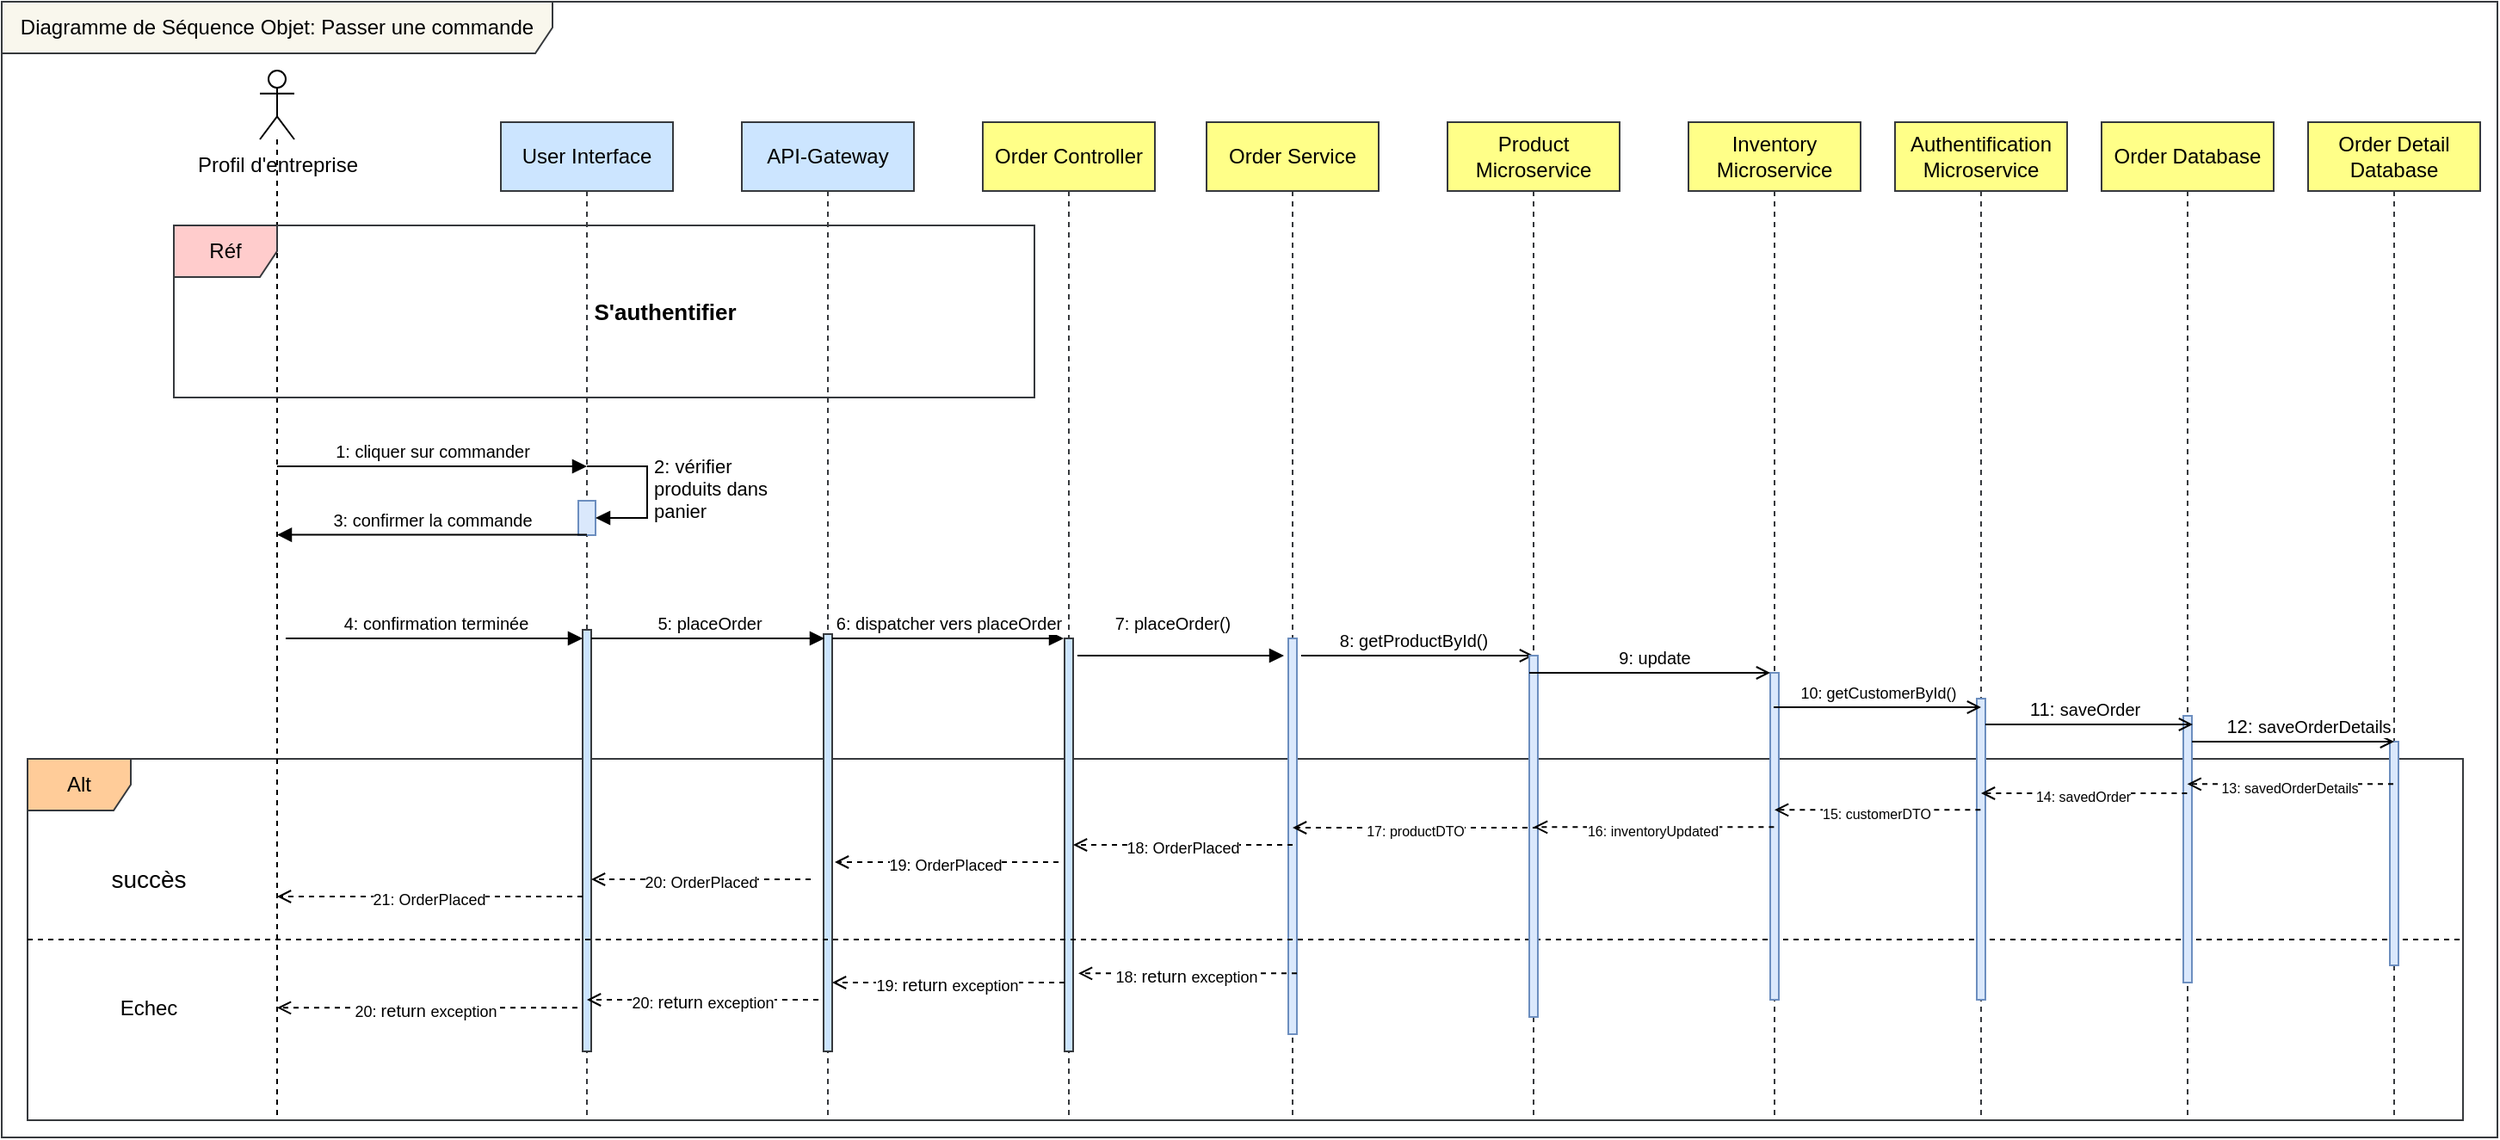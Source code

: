 <mxfile version="24.7.16">
  <diagram name="Page-1" id="Vj2fXtDcxGoJhjf4LWHA">
    <mxGraphModel dx="833" dy="432" grid="1" gridSize="10" guides="1" tooltips="1" connect="1" arrows="1" fold="1" page="1" pageScale="1" pageWidth="850" pageHeight="1100" math="0" shadow="0">
      <root>
        <mxCell id="0" />
        <mxCell id="1" parent="0" />
        <mxCell id="J7M1iKPz1tLLwmHf_Go_-1" value="Alt" style="shape=umlFrame;whiteSpace=wrap;html=1;pointerEvents=0;fillColor=#ffcc99;strokeColor=#36393d;" parent="1" vertex="1">
          <mxGeometry x="225" y="480" width="1415" height="210" as="geometry" />
        </mxCell>
        <mxCell id="J7M1iKPz1tLLwmHf_Go_-2" value="" style="shape=umlLifeline;perimeter=lifelinePerimeter;whiteSpace=wrap;html=1;container=1;dropTarget=0;collapsible=0;recursiveResize=0;outlineConnect=0;portConstraint=eastwest;newEdgeStyle={&quot;curved&quot;:0,&quot;rounded&quot;:0};participant=umlActor;size=40;" parent="1" vertex="1">
          <mxGeometry x="360" y="80" width="20" height="610" as="geometry" />
        </mxCell>
        <mxCell id="J7M1iKPz1tLLwmHf_Go_-5" value="User Interface" style="shape=umlLifeline;perimeter=lifelinePerimeter;whiteSpace=wrap;html=1;container=1;dropTarget=0;collapsible=0;recursiveResize=0;outlineConnect=0;portConstraint=eastwest;newEdgeStyle={&quot;curved&quot;:0,&quot;rounded&quot;:0};fillColor=#cce5ff;strokeColor=#36393d;" parent="1" vertex="1">
          <mxGeometry x="500" y="110" width="100" height="580" as="geometry" />
        </mxCell>
        <mxCell id="J7M1iKPz1tLLwmHf_Go_-7" value="" style="html=1;points=[[0,0,0,0,5],[0,1,0,0,-5],[1,0,0,0,5],[1,1,0,0,-5]];perimeter=orthogonalPerimeter;outlineConnect=0;targetShapes=umlLifeline;portConstraint=eastwest;newEdgeStyle={&quot;curved&quot;:0,&quot;rounded&quot;:0};fillColor=#cce5ff;strokeColor=#36393d;" parent="J7M1iKPz1tLLwmHf_Go_-5" vertex="1">
          <mxGeometry x="47.5" y="295" width="5" height="245" as="geometry" />
        </mxCell>
        <mxCell id="fEn0n0unOJq2FUW5Gldk-1" value="" style="html=1;points=[[0,0,0,0,5],[0,1,0,0,-5],[1,0,0,0,5],[1,1,0,0,-5]];perimeter=orthogonalPerimeter;outlineConnect=0;targetShapes=umlLifeline;portConstraint=eastwest;newEdgeStyle={&quot;curved&quot;:0,&quot;rounded&quot;:0};fillColor=#dae8fc;strokeColor=#6c8ebf;" parent="J7M1iKPz1tLLwmHf_Go_-5" vertex="1">
          <mxGeometry x="45" y="220" width="10" height="20" as="geometry" />
        </mxCell>
        <mxCell id="J7M1iKPz1tLLwmHf_Go_-8" value="API-Gateway" style="shape=umlLifeline;perimeter=lifelinePerimeter;whiteSpace=wrap;html=1;container=1;dropTarget=0;collapsible=0;recursiveResize=0;outlineConnect=0;portConstraint=eastwest;newEdgeStyle={&quot;curved&quot;:0,&quot;rounded&quot;:0};fillColor=#cce5ff;strokeColor=#36393d;" parent="1" vertex="1">
          <mxGeometry x="640" y="110" width="100" height="580" as="geometry" />
        </mxCell>
        <mxCell id="J7M1iKPz1tLLwmHf_Go_-9" value="" style="html=1;points=[[0,0,0,0,5],[0,1,0,0,-5],[1,0,0,0,5],[1,1,0,0,-5]];perimeter=orthogonalPerimeter;outlineConnect=0;targetShapes=umlLifeline;portConstraint=eastwest;newEdgeStyle={&quot;curved&quot;:0,&quot;rounded&quot;:0};fillColor=#cce5ff;strokeColor=#36393d;" parent="J7M1iKPz1tLLwmHf_Go_-8" vertex="1">
          <mxGeometry x="47.5" y="297.5" width="5" height="242.5" as="geometry" />
        </mxCell>
        <mxCell id="J7M1iKPz1tLLwmHf_Go_-10" value="Order Controller" style="shape=umlLifeline;perimeter=lifelinePerimeter;whiteSpace=wrap;html=1;container=1;dropTarget=0;collapsible=0;recursiveResize=0;outlineConnect=0;portConstraint=eastwest;newEdgeStyle={&quot;curved&quot;:0,&quot;rounded&quot;:0};fillColor=#ffff88;strokeColor=#36393d;" parent="1" vertex="1">
          <mxGeometry x="780" y="110" width="100" height="580" as="geometry" />
        </mxCell>
        <mxCell id="J7M1iKPz1tLLwmHf_Go_-11" value="Order Service" style="shape=umlLifeline;perimeter=lifelinePerimeter;whiteSpace=wrap;html=1;container=1;dropTarget=0;collapsible=0;recursiveResize=0;outlineConnect=0;portConstraint=eastwest;newEdgeStyle={&quot;curved&quot;:0,&quot;rounded&quot;:0};fillColor=#ffff88;strokeColor=#36393d;" parent="1" vertex="1">
          <mxGeometry x="910" y="110" width="100" height="580" as="geometry" />
        </mxCell>
        <mxCell id="J7M1iKPz1tLLwmHf_Go_-12" value="Product Microservice" style="shape=umlLifeline;perimeter=lifelinePerimeter;whiteSpace=wrap;html=1;container=1;dropTarget=0;collapsible=0;recursiveResize=0;outlineConnect=0;portConstraint=eastwest;newEdgeStyle={&quot;curved&quot;:0,&quot;rounded&quot;:0};fillColor=#ffff88;strokeColor=#36393d;" parent="1" vertex="1">
          <mxGeometry x="1050" y="110" width="100" height="580" as="geometry" />
        </mxCell>
        <mxCell id="J7M1iKPz1tLLwmHf_Go_-13" value="Réf" style="shape=umlFrame;whiteSpace=wrap;html=1;pointerEvents=0;fillColor=#ffcccc;strokeColor=#36393d;" parent="1" vertex="1">
          <mxGeometry x="310" y="170" width="500" height="100" as="geometry" />
        </mxCell>
        <mxCell id="J7M1iKPz1tLLwmHf_Go_-14" value="&lt;b&gt;&lt;font style=&quot;font-size: 13px;&quot;&gt;S&#39;authentifier&lt;/font&gt;&lt;/b&gt;" style="text;html=1;align=center;verticalAlign=middle;resizable=0;points=[];autosize=1;strokeColor=none;fillColor=none;" parent="1" vertex="1">
          <mxGeometry x="540" y="205" width="110" height="30" as="geometry" />
        </mxCell>
        <mxCell id="J7M1iKPz1tLLwmHf_Go_-15" value="&lt;font style=&quot;font-size: 10px;&quot;&gt;1: cliquer sur commander&lt;br&gt;&lt;/font&gt;" style="html=1;verticalAlign=bottom;endArrow=block;curved=0;rounded=0;" parent="1" source="J7M1iKPz1tLLwmHf_Go_-2" edge="1">
          <mxGeometry width="80" relative="1" as="geometry">
            <mxPoint x="375.31" y="310" as="sourcePoint" />
            <mxPoint x="550" y="310" as="targetPoint" />
          </mxGeometry>
        </mxCell>
        <mxCell id="J7M1iKPz1tLLwmHf_Go_-16" value="&lt;font style=&quot;font-size: 10px;&quot;&gt;3: confirmer la commande&lt;br&gt;&lt;/font&gt;" style="html=1;verticalAlign=bottom;endArrow=block;curved=0;rounded=0;" parent="1" target="J7M1iKPz1tLLwmHf_Go_-2" edge="1">
          <mxGeometry width="80" relative="1" as="geometry">
            <mxPoint x="550" y="349.76" as="sourcePoint" />
            <mxPoint x="375.5" y="349.76" as="targetPoint" />
          </mxGeometry>
        </mxCell>
        <mxCell id="J7M1iKPz1tLLwmHf_Go_-17" value="&lt;font style=&quot;font-size: 10px;&quot;&gt;4: confirmation terminée&lt;br&gt;&lt;/font&gt;" style="html=1;verticalAlign=bottom;endArrow=block;curved=0;rounded=0;entryX=0;entryY=0;entryDx=0;entryDy=5;entryPerimeter=0;" parent="1" target="J7M1iKPz1tLLwmHf_Go_-7" edge="1">
          <mxGeometry width="80" relative="1" as="geometry">
            <mxPoint x="375" y="410" as="sourcePoint" />
            <mxPoint x="540" y="410" as="targetPoint" />
          </mxGeometry>
        </mxCell>
        <mxCell id="J7M1iKPz1tLLwmHf_Go_-18" value="&lt;font style=&quot;font-size: 10px;&quot;&gt;5: placeOrder&lt;br&gt;&lt;/font&gt;" style="html=1;verticalAlign=bottom;endArrow=block;curved=0;rounded=0;exitX=1;exitY=0;exitDx=0;exitDy=5;exitPerimeter=0;" parent="1" source="J7M1iKPz1tLLwmHf_Go_-7" edge="1">
          <mxGeometry width="80" relative="1" as="geometry">
            <mxPoint x="560" y="410" as="sourcePoint" />
            <mxPoint x="688" y="410" as="targetPoint" />
          </mxGeometry>
        </mxCell>
        <mxCell id="J7M1iKPz1tLLwmHf_Go_-19" value="" style="html=1;points=[[0,0,0,0,5],[0,1,0,0,-5],[1,0,0,0,5],[1,1,0,0,-5]];perimeter=orthogonalPerimeter;outlineConnect=0;targetShapes=umlLifeline;portConstraint=eastwest;newEdgeStyle={&quot;curved&quot;:0,&quot;rounded&quot;:0};fillColor=#cce5ff;strokeColor=#36393d;" parent="1" vertex="1">
          <mxGeometry x="827.5" y="410" width="5" height="240" as="geometry" />
        </mxCell>
        <mxCell id="J7M1iKPz1tLLwmHf_Go_-20" value="" style="html=1;points=[[0,0,0,0,5],[0,1,0,0,-5],[1,0,0,0,5],[1,1,0,0,-5]];perimeter=orthogonalPerimeter;outlineConnect=0;targetShapes=umlLifeline;portConstraint=eastwest;newEdgeStyle={&quot;curved&quot;:0,&quot;rounded&quot;:0};fillColor=#dae8fc;strokeColor=#6c8ebf;" parent="1" vertex="1">
          <mxGeometry x="957.5" y="410" width="5" height="230" as="geometry" />
        </mxCell>
        <mxCell id="J7M1iKPz1tLLwmHf_Go_-21" value="&lt;font style=&quot;font-size: 10px;&quot;&gt;6: dispatcher vers &lt;font style=&quot;font-size: 10px;&quot;&gt;placeOrder&lt;/font&gt;&lt;/font&gt;" style="html=1;verticalAlign=bottom;endArrow=block;curved=0;rounded=0;" parent="1" source="J7M1iKPz1tLLwmHf_Go_-9" edge="1">
          <mxGeometry x="-0.003" width="80" relative="1" as="geometry">
            <mxPoint x="697" y="410" as="sourcePoint" />
            <mxPoint x="827" y="410" as="targetPoint" />
            <mxPoint as="offset" />
          </mxGeometry>
        </mxCell>
        <mxCell id="J7M1iKPz1tLLwmHf_Go_-22" value="&lt;font style=&quot;font-size: 10px;&quot;&gt;7:&amp;nbsp;&lt;font style=&quot;font-size: 10px;&quot;&gt;placeOrder&lt;/font&gt;&lt;font style=&quot;font-size: 10px;&quot;&gt;()&lt;/font&gt;&lt;/font&gt;" style="html=1;verticalAlign=bottom;endArrow=block;rounded=0;" parent="1" edge="1">
          <mxGeometry x="-0.08" y="10" width="80" relative="1" as="geometry">
            <mxPoint x="835" y="420.0" as="sourcePoint" />
            <mxPoint x="955" y="420.0" as="targetPoint" />
            <mxPoint as="offset" />
          </mxGeometry>
        </mxCell>
        <mxCell id="J7M1iKPz1tLLwmHf_Go_-32" value="Echec" style="text;html=1;align=center;verticalAlign=middle;resizable=0;points=[];autosize=1;strokeColor=none;fillColor=none;" parent="1" vertex="1">
          <mxGeometry x="265" y="610" width="60" height="30" as="geometry" />
        </mxCell>
        <mxCell id="J7M1iKPz1tLLwmHf_Go_-33" value="&lt;h2 style=&quot;font-size: 17px;&quot; class=&quot;AdresseDefinition&quot;&gt;&#x9;&#x9;&#x9;&#x9;&lt;font style=&quot;font-size: 14px; font-weight: normal;&quot;&gt;succès&lt;/font&gt;&lt;/h2&gt;" style="text;html=1;align=center;verticalAlign=middle;resizable=0;points=[];autosize=1;strokeColor=none;fillColor=none;" parent="1" vertex="1">
          <mxGeometry x="260" y="520" width="70" height="60" as="geometry" />
        </mxCell>
        <mxCell id="J7M1iKPz1tLLwmHf_Go_-38" value="" style="line;strokeWidth=1;fillColor=none;align=left;verticalAlign=middle;spacingTop=-1;spacingLeft=3;spacingRight=3;rotatable=0;labelPosition=right;points=[];portConstraint=eastwest;strokeColor=inherit;dashed=1;" parent="1" vertex="1">
          <mxGeometry x="225" y="581" width="1415" height="8" as="geometry" />
        </mxCell>
        <mxCell id="J7M1iKPz1tLLwmHf_Go_-39" value="Diagramme de Séquence Objet: Passer une commande" style="shape=umlFrame;whiteSpace=wrap;html=1;pointerEvents=0;width=320;height=30;fillColor=#f9f7ed;strokeColor=#36393d;" parent="1" vertex="1">
          <mxGeometry x="210" y="40" width="1450" height="660" as="geometry" />
        </mxCell>
        <mxCell id="J7M1iKPz1tLLwmHf_Go_-40" value="Profil d&#39;entreprise" style="text;html=1;align=center;verticalAlign=middle;resizable=0;points=[];autosize=1;strokeColor=none;fillColor=none;" parent="1" vertex="1">
          <mxGeometry x="310" y="120" width="120" height="30" as="geometry" />
        </mxCell>
        <mxCell id="fEn0n0unOJq2FUW5Gldk-2" value="&lt;div&gt;2: vérifier&amp;nbsp;&lt;/div&gt;&lt;div&gt;produits dans &lt;br&gt;&lt;/div&gt;&lt;div&gt;panier&lt;br&gt;&lt;/div&gt;" style="html=1;align=left;spacingLeft=2;endArrow=block;rounded=0;edgeStyle=orthogonalEdgeStyle;curved=0;rounded=0;" parent="1" target="fEn0n0unOJq2FUW5Gldk-1" edge="1">
          <mxGeometry relative="1" as="geometry">
            <mxPoint x="550" y="310" as="sourcePoint" />
            <Array as="points">
              <mxPoint x="585" y="340" />
            </Array>
          </mxGeometry>
        </mxCell>
        <mxCell id="fEn0n0unOJq2FUW5Gldk-5" value="Inventory Microservice" style="shape=umlLifeline;perimeter=lifelinePerimeter;whiteSpace=wrap;html=1;container=1;dropTarget=0;collapsible=0;recursiveResize=0;outlineConnect=0;portConstraint=eastwest;newEdgeStyle={&quot;curved&quot;:0,&quot;rounded&quot;:0};fillColor=#ffff88;strokeColor=#36393d;" parent="1" vertex="1">
          <mxGeometry x="1190" y="110" width="100" height="580" as="geometry" />
        </mxCell>
        <mxCell id="fEn0n0unOJq2FUW5Gldk-25" value="" style="html=1;points=[[0,0,0,0,5],[0,1,0,0,-5],[1,0,0,0,5],[1,1,0,0,-5]];perimeter=orthogonalPerimeter;outlineConnect=0;targetShapes=umlLifeline;portConstraint=eastwest;newEdgeStyle={&quot;curved&quot;:0,&quot;rounded&quot;:0};fillColor=#dae8fc;strokeColor=#6c8ebf;" parent="fEn0n0unOJq2FUW5Gldk-5" vertex="1">
          <mxGeometry x="47.5" y="320" width="5" height="190" as="geometry" />
        </mxCell>
        <mxCell id="fEn0n0unOJq2FUW5Gldk-6" value="Order Database" style="shape=umlLifeline;perimeter=lifelinePerimeter;whiteSpace=wrap;html=1;container=1;dropTarget=0;collapsible=0;recursiveResize=0;outlineConnect=0;portConstraint=eastwest;newEdgeStyle={&quot;curved&quot;:0,&quot;rounded&quot;:0};fillColor=#ffff88;strokeColor=#36393d;" parent="1" vertex="1">
          <mxGeometry x="1430" y="110" width="100" height="580" as="geometry" />
        </mxCell>
        <mxCell id="fEn0n0unOJq2FUW5Gldk-28" value="" style="html=1;points=[[0,0,0,0,5],[0,1,0,0,-5],[1,0,0,0,5],[1,1,0,0,-5]];perimeter=orthogonalPerimeter;outlineConnect=0;targetShapes=umlLifeline;portConstraint=eastwest;newEdgeStyle={&quot;curved&quot;:0,&quot;rounded&quot;:0};fillColor=#dae8fc;strokeColor=#6c8ebf;" parent="fEn0n0unOJq2FUW5Gldk-6" vertex="1">
          <mxGeometry x="47.5" y="345" width="5" height="155" as="geometry" />
        </mxCell>
        <mxCell id="fEn0n0unOJq2FUW5Gldk-7" value="&lt;font style=&quot;font-size: 10px;&quot;&gt;8: getProductById()&lt;/font&gt;" style="html=1;verticalAlign=bottom;endArrow=open;rounded=0;endFill=0;exitX=1;exitY=0;exitDx=0;exitDy=5;exitPerimeter=0;" parent="1" edge="1">
          <mxGeometry x="-0.037" width="80" relative="1" as="geometry">
            <mxPoint x="965" y="420" as="sourcePoint" />
            <mxPoint x="1100" y="420" as="targetPoint" />
            <mxPoint as="offset" />
          </mxGeometry>
        </mxCell>
        <mxCell id="fEn0n0unOJq2FUW5Gldk-11" value="Authentification Microservice" style="shape=umlLifeline;perimeter=lifelinePerimeter;whiteSpace=wrap;html=1;container=1;dropTarget=0;collapsible=0;recursiveResize=0;outlineConnect=0;portConstraint=eastwest;newEdgeStyle={&quot;curved&quot;:0,&quot;rounded&quot;:0};fillColor=#ffff88;strokeColor=#36393d;" parent="1" vertex="1">
          <mxGeometry x="1310" y="110" width="100" height="580" as="geometry" />
        </mxCell>
        <mxCell id="fEn0n0unOJq2FUW5Gldk-50" value="" style="html=1;points=[[0,0,0,0,5],[0,1,0,0,-5],[1,0,0,0,5],[1,1,0,0,-5]];perimeter=orthogonalPerimeter;outlineConnect=0;targetShapes=umlLifeline;portConstraint=eastwest;newEdgeStyle={&quot;curved&quot;:0,&quot;rounded&quot;:0};fillColor=#dae8fc;strokeColor=#6c8ebf;" parent="fEn0n0unOJq2FUW5Gldk-11" vertex="1">
          <mxGeometry x="47.5" y="335" width="5" height="175" as="geometry" />
        </mxCell>
        <mxCell id="fEn0n0unOJq2FUW5Gldk-12" value="&lt;font style=&quot;font-size: 9px;&quot;&gt;10: getCustomerById()&lt;/font&gt;" style="html=1;verticalAlign=bottom;endArrow=open;rounded=0;endFill=0;" parent="1" edge="1">
          <mxGeometry x="0.004" width="80" relative="1" as="geometry">
            <mxPoint x="1239.5" y="450" as="sourcePoint" />
            <mxPoint x="1360" y="450" as="targetPoint" />
            <mxPoint as="offset" />
          </mxGeometry>
        </mxCell>
        <mxCell id="fEn0n0unOJq2FUW5Gldk-14" value="Order Detail Database" style="shape=umlLifeline;perimeter=lifelinePerimeter;whiteSpace=wrap;html=1;container=1;dropTarget=0;collapsible=0;recursiveResize=0;outlineConnect=0;portConstraint=eastwest;newEdgeStyle={&quot;curved&quot;:0,&quot;rounded&quot;:0};fillColor=#ffff88;strokeColor=#36393d;" parent="1" vertex="1">
          <mxGeometry x="1550" y="110" width="100" height="580" as="geometry" />
        </mxCell>
        <mxCell id="fEn0n0unOJq2FUW5Gldk-36" value="" style="html=1;points=[[0,0,0,0,5],[0,1,0,0,-5],[1,0,0,0,5],[1,1,0,0,-5]];perimeter=orthogonalPerimeter;outlineConnect=0;targetShapes=umlLifeline;portConstraint=eastwest;newEdgeStyle={&quot;curved&quot;:0,&quot;rounded&quot;:0};fillColor=#dae8fc;strokeColor=#6c8ebf;" parent="fEn0n0unOJq2FUW5Gldk-14" vertex="1">
          <mxGeometry x="47.5" y="360" width="5" height="130" as="geometry" />
        </mxCell>
        <mxCell id="fEn0n0unOJq2FUW5Gldk-15" value="12: &lt;font style=&quot;font-size: 10px;&quot;&gt;&lt;font style=&quot;font-size: 10px;&quot;&gt;saveOrderDetails&lt;/font&gt;&lt;/font&gt;" style="html=1;verticalAlign=bottom;endArrow=open;rounded=0;endFill=0;entryX=0.5;entryY=0.684;entryDx=0;entryDy=0;entryPerimeter=0;" parent="1" source="fEn0n0unOJq2FUW5Gldk-28" edge="1">
          <mxGeometry x="0.149" width="80" relative="1" as="geometry">
            <mxPoint x="1490" y="470" as="sourcePoint" />
            <mxPoint x="1600" y="470" as="targetPoint" />
            <mxPoint as="offset" />
          </mxGeometry>
        </mxCell>
        <mxCell id="fEn0n0unOJq2FUW5Gldk-44" value="" style="html=1;verticalAlign=bottom;endArrow=open;rounded=0;dashed=1;endFill=0;" parent="1" edge="1">
          <mxGeometry x="-0.08" y="10" width="80" relative="1" as="geometry">
            <mxPoint x="1599.5" y="494.66" as="sourcePoint" />
            <mxPoint x="1479.81" y="494.66" as="targetPoint" />
            <mxPoint as="offset" />
          </mxGeometry>
        </mxCell>
        <mxCell id="fEn0n0unOJq2FUW5Gldk-46" value="&lt;font style=&quot;font-size: 8px;&quot;&gt;13: savedOrderDetails&lt;/font&gt;" style="edgeLabel;html=1;align=center;verticalAlign=middle;resizable=0;points=[];" parent="fEn0n0unOJq2FUW5Gldk-44" vertex="1" connectable="0">
          <mxGeometry x="0.014" y="1" relative="1" as="geometry">
            <mxPoint as="offset" />
          </mxGeometry>
        </mxCell>
        <mxCell id="fEn0n0unOJq2FUW5Gldk-49" value="11: &lt;font style=&quot;font-size: 10px;&quot;&gt;&lt;font style=&quot;font-size: 10px;&quot;&gt;saveOrder&lt;/font&gt;&lt;/font&gt;" style="html=1;verticalAlign=bottom;endArrow=open;rounded=0;endFill=0;" parent="1" edge="1">
          <mxGeometry x="-0.046" width="80" relative="1" as="geometry">
            <mxPoint x="1362.5" y="460" as="sourcePoint" />
            <mxPoint x="1483" y="460" as="targetPoint" />
            <mxPoint as="offset" />
          </mxGeometry>
        </mxCell>
        <mxCell id="fEn0n0unOJq2FUW5Gldk-51" value="" style="html=1;points=[[0,0,0,0,5],[0,1,0,0,-5],[1,0,0,0,5],[1,1,0,0,-5]];perimeter=orthogonalPerimeter;outlineConnect=0;targetShapes=umlLifeline;portConstraint=eastwest;newEdgeStyle={&quot;curved&quot;:0,&quot;rounded&quot;:0};fillColor=#dae8fc;strokeColor=#6c8ebf;" parent="1" vertex="1">
          <mxGeometry x="1097.5" y="420" width="5" height="210" as="geometry" />
        </mxCell>
        <mxCell id="fEn0n0unOJq2FUW5Gldk-52" value="&lt;font style=&quot;font-size: 10px;&quot;&gt;9: update&lt;/font&gt;" style="html=1;verticalAlign=bottom;endArrow=open;rounded=0;endFill=0;exitX=1;exitY=0;exitDx=0;exitDy=5;exitPerimeter=0;" parent="1" target="fEn0n0unOJq2FUW5Gldk-25" edge="1">
          <mxGeometry x="0.036" width="80" relative="1" as="geometry">
            <mxPoint x="1097.5" y="430" as="sourcePoint" />
            <mxPoint x="1232.5" y="430" as="targetPoint" />
            <mxPoint as="offset" />
          </mxGeometry>
        </mxCell>
        <mxCell id="fEn0n0unOJq2FUW5Gldk-53" value="" style="html=1;verticalAlign=bottom;endArrow=open;rounded=0;dashed=1;endFill=0;" parent="1" edge="1">
          <mxGeometry x="-0.08" y="10" width="80" relative="1" as="geometry">
            <mxPoint x="1479.69" y="500.0" as="sourcePoint" />
            <mxPoint x="1360.0" y="500.0" as="targetPoint" />
            <mxPoint as="offset" />
          </mxGeometry>
        </mxCell>
        <mxCell id="fEn0n0unOJq2FUW5Gldk-54" value="&lt;font style=&quot;font-size: 8px;&quot;&gt;14: savedOrder&lt;/font&gt;" style="edgeLabel;html=1;align=center;verticalAlign=middle;resizable=0;points=[];" parent="fEn0n0unOJq2FUW5Gldk-53" vertex="1" connectable="0">
          <mxGeometry x="0.014" y="1" relative="1" as="geometry">
            <mxPoint as="offset" />
          </mxGeometry>
        </mxCell>
        <mxCell id="fEn0n0unOJq2FUW5Gldk-55" value="" style="html=1;verticalAlign=bottom;endArrow=open;rounded=0;dashed=1;endFill=0;" parent="1" edge="1">
          <mxGeometry x="-0.08" y="10" width="80" relative="1" as="geometry">
            <mxPoint x="1359.69" y="509.67" as="sourcePoint" />
            <mxPoint x="1240.0" y="509.67" as="targetPoint" />
            <mxPoint as="offset" />
          </mxGeometry>
        </mxCell>
        <mxCell id="fEn0n0unOJq2FUW5Gldk-56" value="&lt;font style=&quot;font-size: 8px;&quot;&gt;15: customerDTO&lt;/font&gt;" style="edgeLabel;html=1;align=center;verticalAlign=middle;resizable=0;points=[];" parent="fEn0n0unOJq2FUW5Gldk-55" vertex="1" connectable="0">
          <mxGeometry x="0.014" y="1" relative="1" as="geometry">
            <mxPoint as="offset" />
          </mxGeometry>
        </mxCell>
        <mxCell id="fEn0n0unOJq2FUW5Gldk-57" value="" style="html=1;verticalAlign=bottom;endArrow=open;rounded=0;dashed=1;endFill=0;" parent="1" target="J7M1iKPz1tLLwmHf_Go_-12" edge="1">
          <mxGeometry x="-0.08" y="10" width="80" relative="1" as="geometry">
            <mxPoint x="1239.69" y="519.67" as="sourcePoint" />
            <mxPoint x="1120.0" y="519.67" as="targetPoint" />
            <mxPoint as="offset" />
          </mxGeometry>
        </mxCell>
        <mxCell id="fEn0n0unOJq2FUW5Gldk-58" value="&lt;font style=&quot;font-size: 8px;&quot;&gt;16: inventoryUpdated&lt;br&gt;&lt;/font&gt;" style="edgeLabel;html=1;align=center;verticalAlign=middle;resizable=0;points=[];" parent="fEn0n0unOJq2FUW5Gldk-57" vertex="1" connectable="0">
          <mxGeometry x="0.014" y="1" relative="1" as="geometry">
            <mxPoint as="offset" />
          </mxGeometry>
        </mxCell>
        <mxCell id="fEn0n0unOJq2FUW5Gldk-59" value="" style="html=1;verticalAlign=bottom;endArrow=open;rounded=0;dashed=1;endFill=0;" parent="1" edge="1">
          <mxGeometry x="-0.08" y="10" width="80" relative="1" as="geometry">
            <mxPoint x="1102.5" y="520.0" as="sourcePoint" />
            <mxPoint x="960" y="520" as="targetPoint" />
            <mxPoint as="offset" />
          </mxGeometry>
        </mxCell>
        <mxCell id="fEn0n0unOJq2FUW5Gldk-60" value="&lt;font style=&quot;font-size: 8px;&quot;&gt;17: productDTO&lt;br&gt;&lt;/font&gt;" style="edgeLabel;html=1;align=center;verticalAlign=middle;resizable=0;points=[];" parent="fEn0n0unOJq2FUW5Gldk-59" vertex="1" connectable="0">
          <mxGeometry x="0.014" y="1" relative="1" as="geometry">
            <mxPoint as="offset" />
          </mxGeometry>
        </mxCell>
        <mxCell id="fEn0n0unOJq2FUW5Gldk-61" value="" style="html=1;verticalAlign=bottom;endArrow=open;rounded=0;dashed=1;endFill=0;" parent="1" target="J7M1iKPz1tLLwmHf_Go_-19" edge="1">
          <mxGeometry x="-0.08" y="10" width="80" relative="1" as="geometry">
            <mxPoint x="960" y="530" as="sourcePoint" />
            <mxPoint x="840" y="530" as="targetPoint" />
            <mxPoint as="offset" />
          </mxGeometry>
        </mxCell>
        <mxCell id="fEn0n0unOJq2FUW5Gldk-62" value="&lt;font style=&quot;font-size: 9px;&quot;&gt;18: OrderPlaced&lt;/font&gt;" style="edgeLabel;html=1;align=center;verticalAlign=middle;resizable=0;points=[];" parent="fEn0n0unOJq2FUW5Gldk-61" vertex="1" connectable="0">
          <mxGeometry x="0.014" y="1" relative="1" as="geometry">
            <mxPoint as="offset" />
          </mxGeometry>
        </mxCell>
        <mxCell id="fEn0n0unOJq2FUW5Gldk-64" value="" style="html=1;verticalAlign=bottom;endArrow=open;rounded=0;dashed=1;endFill=0;" parent="1" edge="1">
          <mxGeometry x="-0.08" y="10" width="80" relative="1" as="geometry">
            <mxPoint x="824" y="540" as="sourcePoint" />
            <mxPoint x="694" y="540" as="targetPoint" />
            <mxPoint as="offset" />
          </mxGeometry>
        </mxCell>
        <mxCell id="fEn0n0unOJq2FUW5Gldk-65" value="&lt;font style=&quot;font-size: 9px;&quot;&gt;19: OrderPlaced&lt;/font&gt;" style="edgeLabel;html=1;align=center;verticalAlign=middle;resizable=0;points=[];" parent="fEn0n0unOJq2FUW5Gldk-64" vertex="1" connectable="0">
          <mxGeometry x="0.014" y="1" relative="1" as="geometry">
            <mxPoint as="offset" />
          </mxGeometry>
        </mxCell>
        <mxCell id="fEn0n0unOJq2FUW5Gldk-66" value="" style="html=1;verticalAlign=bottom;endArrow=open;rounded=0;dashed=1;endFill=0;" parent="1" target="J7M1iKPz1tLLwmHf_Go_-7" edge="1">
          <mxGeometry x="-0.08" y="10" width="80" relative="1" as="geometry">
            <mxPoint x="680" y="550" as="sourcePoint" />
            <mxPoint x="560" y="550" as="targetPoint" />
            <mxPoint as="offset" />
          </mxGeometry>
        </mxCell>
        <mxCell id="fEn0n0unOJq2FUW5Gldk-67" value="&lt;font style=&quot;font-size: 9px;&quot;&gt;20: OrderPlaced&lt;/font&gt;" style="edgeLabel;html=1;align=center;verticalAlign=middle;resizable=0;points=[];" parent="fEn0n0unOJq2FUW5Gldk-66" vertex="1" connectable="0">
          <mxGeometry x="0.014" y="1" relative="1" as="geometry">
            <mxPoint as="offset" />
          </mxGeometry>
        </mxCell>
        <mxCell id="fEn0n0unOJq2FUW5Gldk-69" value="" style="html=1;verticalAlign=bottom;endArrow=open;rounded=0;dashed=1;endFill=0;" parent="1" source="J7M1iKPz1tLLwmHf_Go_-7" target="J7M1iKPz1tLLwmHf_Go_-2" edge="1">
          <mxGeometry x="-0.08" y="10" width="80" relative="1" as="geometry">
            <mxPoint x="540" y="560" as="sourcePoint" />
            <mxPoint x="415" y="560" as="targetPoint" />
            <mxPoint as="offset" />
            <Array as="points">
              <mxPoint x="510" y="560" />
            </Array>
          </mxGeometry>
        </mxCell>
        <mxCell id="fEn0n0unOJq2FUW5Gldk-70" value="&lt;font style=&quot;font-size: 9px;&quot;&gt;21: OrderPlaced&lt;/font&gt;" style="edgeLabel;html=1;align=center;verticalAlign=middle;resizable=0;points=[];" parent="fEn0n0unOJq2FUW5Gldk-69" vertex="1" connectable="0">
          <mxGeometry x="0.014" y="1" relative="1" as="geometry">
            <mxPoint as="offset" />
          </mxGeometry>
        </mxCell>
        <mxCell id="fEn0n0unOJq2FUW5Gldk-73" value="" style="html=1;verticalAlign=bottom;endArrow=open;rounded=0;dashed=1;endFill=0;" parent="1" edge="1">
          <mxGeometry x="-0.08" y="10" width="80" relative="1" as="geometry">
            <mxPoint x="962.5" y="604.66" as="sourcePoint" />
            <mxPoint x="835.5" y="604.66" as="targetPoint" />
            <mxPoint as="offset" />
          </mxGeometry>
        </mxCell>
        <mxCell id="fEn0n0unOJq2FUW5Gldk-74" value="&lt;font style=&quot;font-size: 9px;&quot;&gt;18: &lt;/font&gt;&lt;font style=&quot;font-size: 10px;&quot;&gt;return &lt;/font&gt;&lt;font style=&quot;font-size: 9px;&quot;&gt;exception&lt;br&gt;&lt;/font&gt;" style="edgeLabel;html=1;align=center;verticalAlign=middle;resizable=0;points=[];" parent="fEn0n0unOJq2FUW5Gldk-73" vertex="1" connectable="0">
          <mxGeometry x="0.014" y="1" relative="1" as="geometry">
            <mxPoint as="offset" />
          </mxGeometry>
        </mxCell>
        <mxCell id="fEn0n0unOJq2FUW5Gldk-75" value="" style="html=1;verticalAlign=bottom;endArrow=open;rounded=0;dashed=1;endFill=0;" parent="1" target="J7M1iKPz1tLLwmHf_Go_-9" edge="1">
          <mxGeometry x="-0.08" y="10" width="80" relative="1" as="geometry">
            <mxPoint x="827.5" y="610" as="sourcePoint" />
            <mxPoint x="700.5" y="610" as="targetPoint" />
            <mxPoint as="offset" />
          </mxGeometry>
        </mxCell>
        <mxCell id="fEn0n0unOJq2FUW5Gldk-76" value="&lt;font style=&quot;font-size: 9px;&quot;&gt;19: &lt;/font&gt;&lt;font style=&quot;font-size: 10px;&quot;&gt;return &lt;/font&gt;&lt;font style=&quot;font-size: 9px;&quot;&gt;exception&lt;/font&gt;" style="edgeLabel;html=1;align=center;verticalAlign=middle;resizable=0;points=[];" parent="fEn0n0unOJq2FUW5Gldk-75" vertex="1" connectable="0">
          <mxGeometry x="0.014" y="1" relative="1" as="geometry">
            <mxPoint as="offset" />
          </mxGeometry>
        </mxCell>
        <mxCell id="fEn0n0unOJq2FUW5Gldk-77" value="" style="html=1;verticalAlign=bottom;endArrow=open;rounded=0;dashed=1;endFill=0;" parent="1" edge="1">
          <mxGeometry x="-0.08" y="10" width="80" relative="1" as="geometry">
            <mxPoint x="684.5" y="620" as="sourcePoint" />
            <mxPoint x="550" y="620" as="targetPoint" />
            <mxPoint as="offset" />
          </mxGeometry>
        </mxCell>
        <mxCell id="fEn0n0unOJq2FUW5Gldk-78" value="&lt;font style=&quot;font-size: 9px;&quot;&gt;20: &lt;/font&gt;&lt;font style=&quot;font-size: 10px;&quot;&gt;return &lt;/font&gt;&lt;font style=&quot;font-size: 9px;&quot;&gt;exception&lt;/font&gt;" style="edgeLabel;html=1;align=center;verticalAlign=middle;resizable=0;points=[];" parent="fEn0n0unOJq2FUW5Gldk-77" vertex="1" connectable="0">
          <mxGeometry x="0.014" y="1" relative="1" as="geometry">
            <mxPoint as="offset" />
          </mxGeometry>
        </mxCell>
        <mxCell id="fEn0n0unOJq2FUW5Gldk-79" value="" style="html=1;verticalAlign=bottom;endArrow=open;rounded=0;dashed=1;endFill=0;" parent="1" target="J7M1iKPz1tLLwmHf_Go_-2" edge="1">
          <mxGeometry x="-0.08" y="10" width="80" relative="1" as="geometry">
            <mxPoint x="544.5" y="624.66" as="sourcePoint" />
            <mxPoint x="410" y="624.66" as="targetPoint" />
            <mxPoint as="offset" />
          </mxGeometry>
        </mxCell>
        <mxCell id="fEn0n0unOJq2FUW5Gldk-80" value="&lt;font style=&quot;font-size: 9px;&quot;&gt;20: &lt;/font&gt;&lt;font style=&quot;font-size: 10px;&quot;&gt;return &lt;/font&gt;&lt;font style=&quot;font-size: 9px;&quot;&gt;exception&lt;/font&gt;" style="edgeLabel;html=1;align=center;verticalAlign=middle;resizable=0;points=[];" parent="fEn0n0unOJq2FUW5Gldk-79" vertex="1" connectable="0">
          <mxGeometry x="0.014" y="1" relative="1" as="geometry">
            <mxPoint as="offset" />
          </mxGeometry>
        </mxCell>
      </root>
    </mxGraphModel>
  </diagram>
</mxfile>
